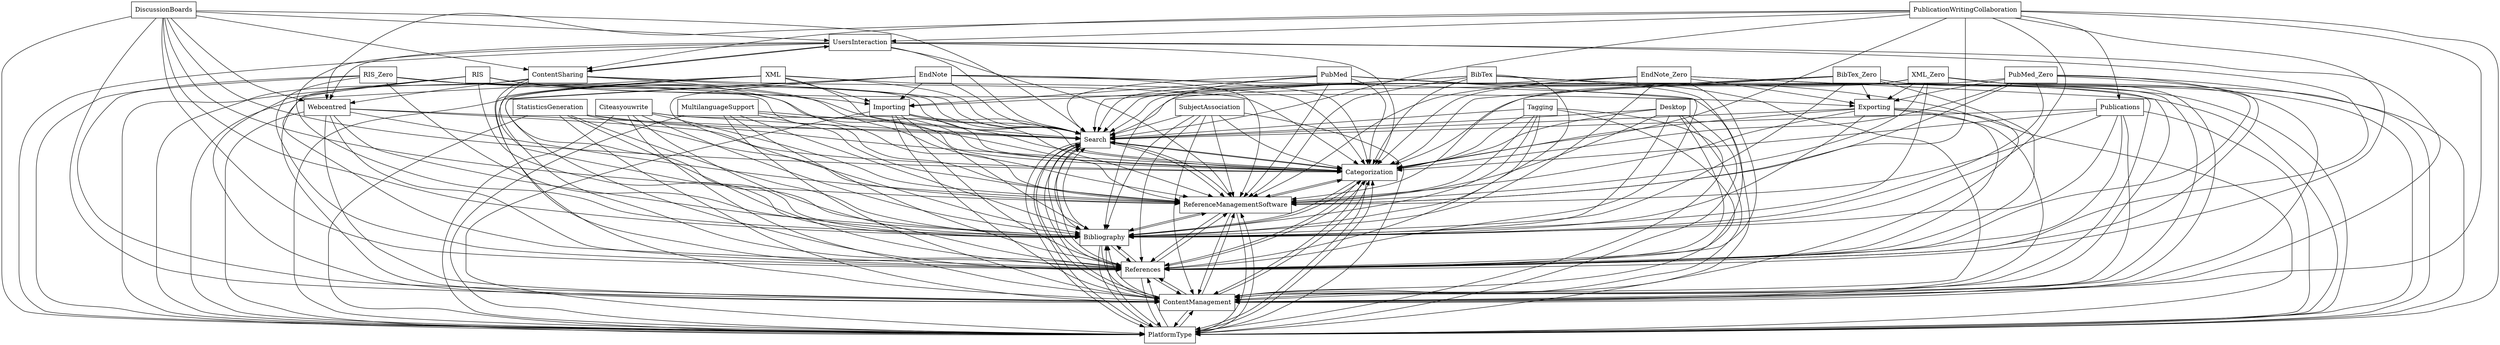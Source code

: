 digraph{
graph [rankdir=TB];
node [shape=box];
edge [arrowhead=normal];
0[label="Search",]
1[label="Categorization",]
2[label="UsersInteraction",]
3[label="PlatformType",]
4[label="DiscussionBoards",]
5[label="ContentManagement",]
6[label="RIS_Zero",]
7[label="Citeasyouwrite",]
8[label="MultilanguageSupport",]
9[label="StatisticsGeneration",]
10[label="References",]
11[label="RIS",]
12[label="Tagging",]
13[label="Webcentred",]
14[label="Importing",]
15[label="Desktop",]
16[label="PubMed_Zero",]
17[label="SubjectAssociation",]
18[label="EndNote",]
19[label="Exporting",]
20[label="BibTex_Zero",]
21[label="Publications",]
22[label="PublicationWritingCollaboration",]
23[label="PubMed",]
24[label="Bibliography",]
25[label="BibTex",]
26[label="ContentSharing",]
27[label="XML",]
28[label="EndNote_Zero",]
29[label="XML_Zero",]
30[label="ReferenceManagementSoftware",]
0->1[label="",]
0->3[label="",]
0->5[label="",]
0->10[label="",]
0->24[label="",]
0->30[label="",]
1->0[label="",]
1->3[label="",]
1->5[label="",]
1->10[label="",]
1->24[label="",]
1->30[label="",]
2->0[label="",]
2->1[label="",]
2->3[label="",]
2->5[label="",]
2->10[label="",]
2->13[label="",]
2->24[label="",]
2->26[label="",]
2->30[label="",]
3->0[label="",]
3->1[label="",]
3->5[label="",]
3->10[label="",]
3->24[label="",]
3->30[label="",]
4->0[label="",]
4->1[label="",]
4->2[label="",]
4->3[label="",]
4->5[label="",]
4->10[label="",]
4->13[label="",]
4->24[label="",]
4->26[label="",]
4->30[label="",]
5->0[label="",]
5->1[label="",]
5->3[label="",]
5->10[label="",]
5->24[label="",]
5->30[label="",]
6->0[label="",]
6->1[label="",]
6->3[label="",]
6->5[label="",]
6->10[label="",]
6->19[label="",]
6->24[label="",]
6->30[label="",]
7->0[label="",]
7->1[label="",]
7->3[label="",]
7->5[label="",]
7->10[label="",]
7->24[label="",]
7->30[label="",]
8->0[label="",]
8->1[label="",]
8->3[label="",]
8->5[label="",]
8->10[label="",]
8->24[label="",]
8->30[label="",]
9->0[label="",]
9->1[label="",]
9->3[label="",]
9->5[label="",]
9->10[label="",]
9->24[label="",]
9->30[label="",]
10->0[label="",]
10->1[label="",]
10->3[label="",]
10->5[label="",]
10->24[label="",]
10->30[label="",]
11->0[label="",]
11->1[label="",]
11->3[label="",]
11->5[label="",]
11->10[label="",]
11->14[label="",]
11->24[label="",]
11->30[label="",]
12->0[label="",]
12->1[label="",]
12->3[label="",]
12->5[label="",]
12->10[label="",]
12->24[label="",]
12->30[label="",]
13->0[label="",]
13->1[label="",]
13->3[label="",]
13->5[label="",]
13->10[label="",]
13->24[label="",]
13->30[label="",]
14->0[label="",]
14->1[label="",]
14->3[label="",]
14->5[label="",]
14->10[label="",]
14->24[label="",]
14->30[label="",]
15->0[label="",]
15->1[label="",]
15->3[label="",]
15->5[label="",]
15->10[label="",]
15->24[label="",]
15->30[label="",]
16->0[label="",]
16->1[label="",]
16->3[label="",]
16->5[label="",]
16->10[label="",]
16->19[label="",]
16->24[label="",]
16->30[label="",]
17->0[label="",]
17->1[label="",]
17->3[label="",]
17->5[label="",]
17->10[label="",]
17->24[label="",]
17->30[label="",]
18->0[label="",]
18->1[label="",]
18->3[label="",]
18->5[label="",]
18->10[label="",]
18->14[label="",]
18->24[label="",]
18->30[label="",]
19->0[label="",]
19->1[label="",]
19->3[label="",]
19->5[label="",]
19->10[label="",]
19->24[label="",]
19->30[label="",]
20->0[label="",]
20->1[label="",]
20->3[label="",]
20->5[label="",]
20->10[label="",]
20->19[label="",]
20->24[label="",]
20->30[label="",]
21->0[label="",]
21->1[label="",]
21->3[label="",]
21->5[label="",]
21->10[label="",]
21->24[label="",]
21->30[label="",]
22->0[label="",]
22->1[label="",]
22->2[label="",]
22->3[label="",]
22->5[label="",]
22->10[label="",]
22->13[label="",]
22->21[label="",]
22->24[label="",]
22->26[label="",]
22->30[label="",]
23->0[label="",]
23->1[label="",]
23->3[label="",]
23->5[label="",]
23->10[label="",]
23->14[label="",]
23->24[label="",]
23->30[label="",]
24->0[label="",]
24->1[label="",]
24->3[label="",]
24->5[label="",]
24->10[label="",]
24->30[label="",]
25->0[label="",]
25->1[label="",]
25->3[label="",]
25->5[label="",]
25->10[label="",]
25->14[label="",]
25->24[label="",]
25->30[label="",]
26->0[label="",]
26->1[label="",]
26->2[label="",]
26->3[label="",]
26->5[label="",]
26->10[label="",]
26->13[label="",]
26->24[label="",]
26->30[label="",]
27->0[label="",]
27->1[label="",]
27->3[label="",]
27->5[label="",]
27->10[label="",]
27->14[label="",]
27->24[label="",]
27->30[label="",]
28->0[label="",]
28->1[label="",]
28->3[label="",]
28->5[label="",]
28->10[label="",]
28->19[label="",]
28->24[label="",]
28->30[label="",]
29->0[label="",]
29->1[label="",]
29->3[label="",]
29->5[label="",]
29->10[label="",]
29->19[label="",]
29->24[label="",]
29->30[label="",]
30->0[label="",]
30->1[label="",]
30->3[label="",]
30->5[label="",]
30->10[label="",]
30->24[label="",]
}
